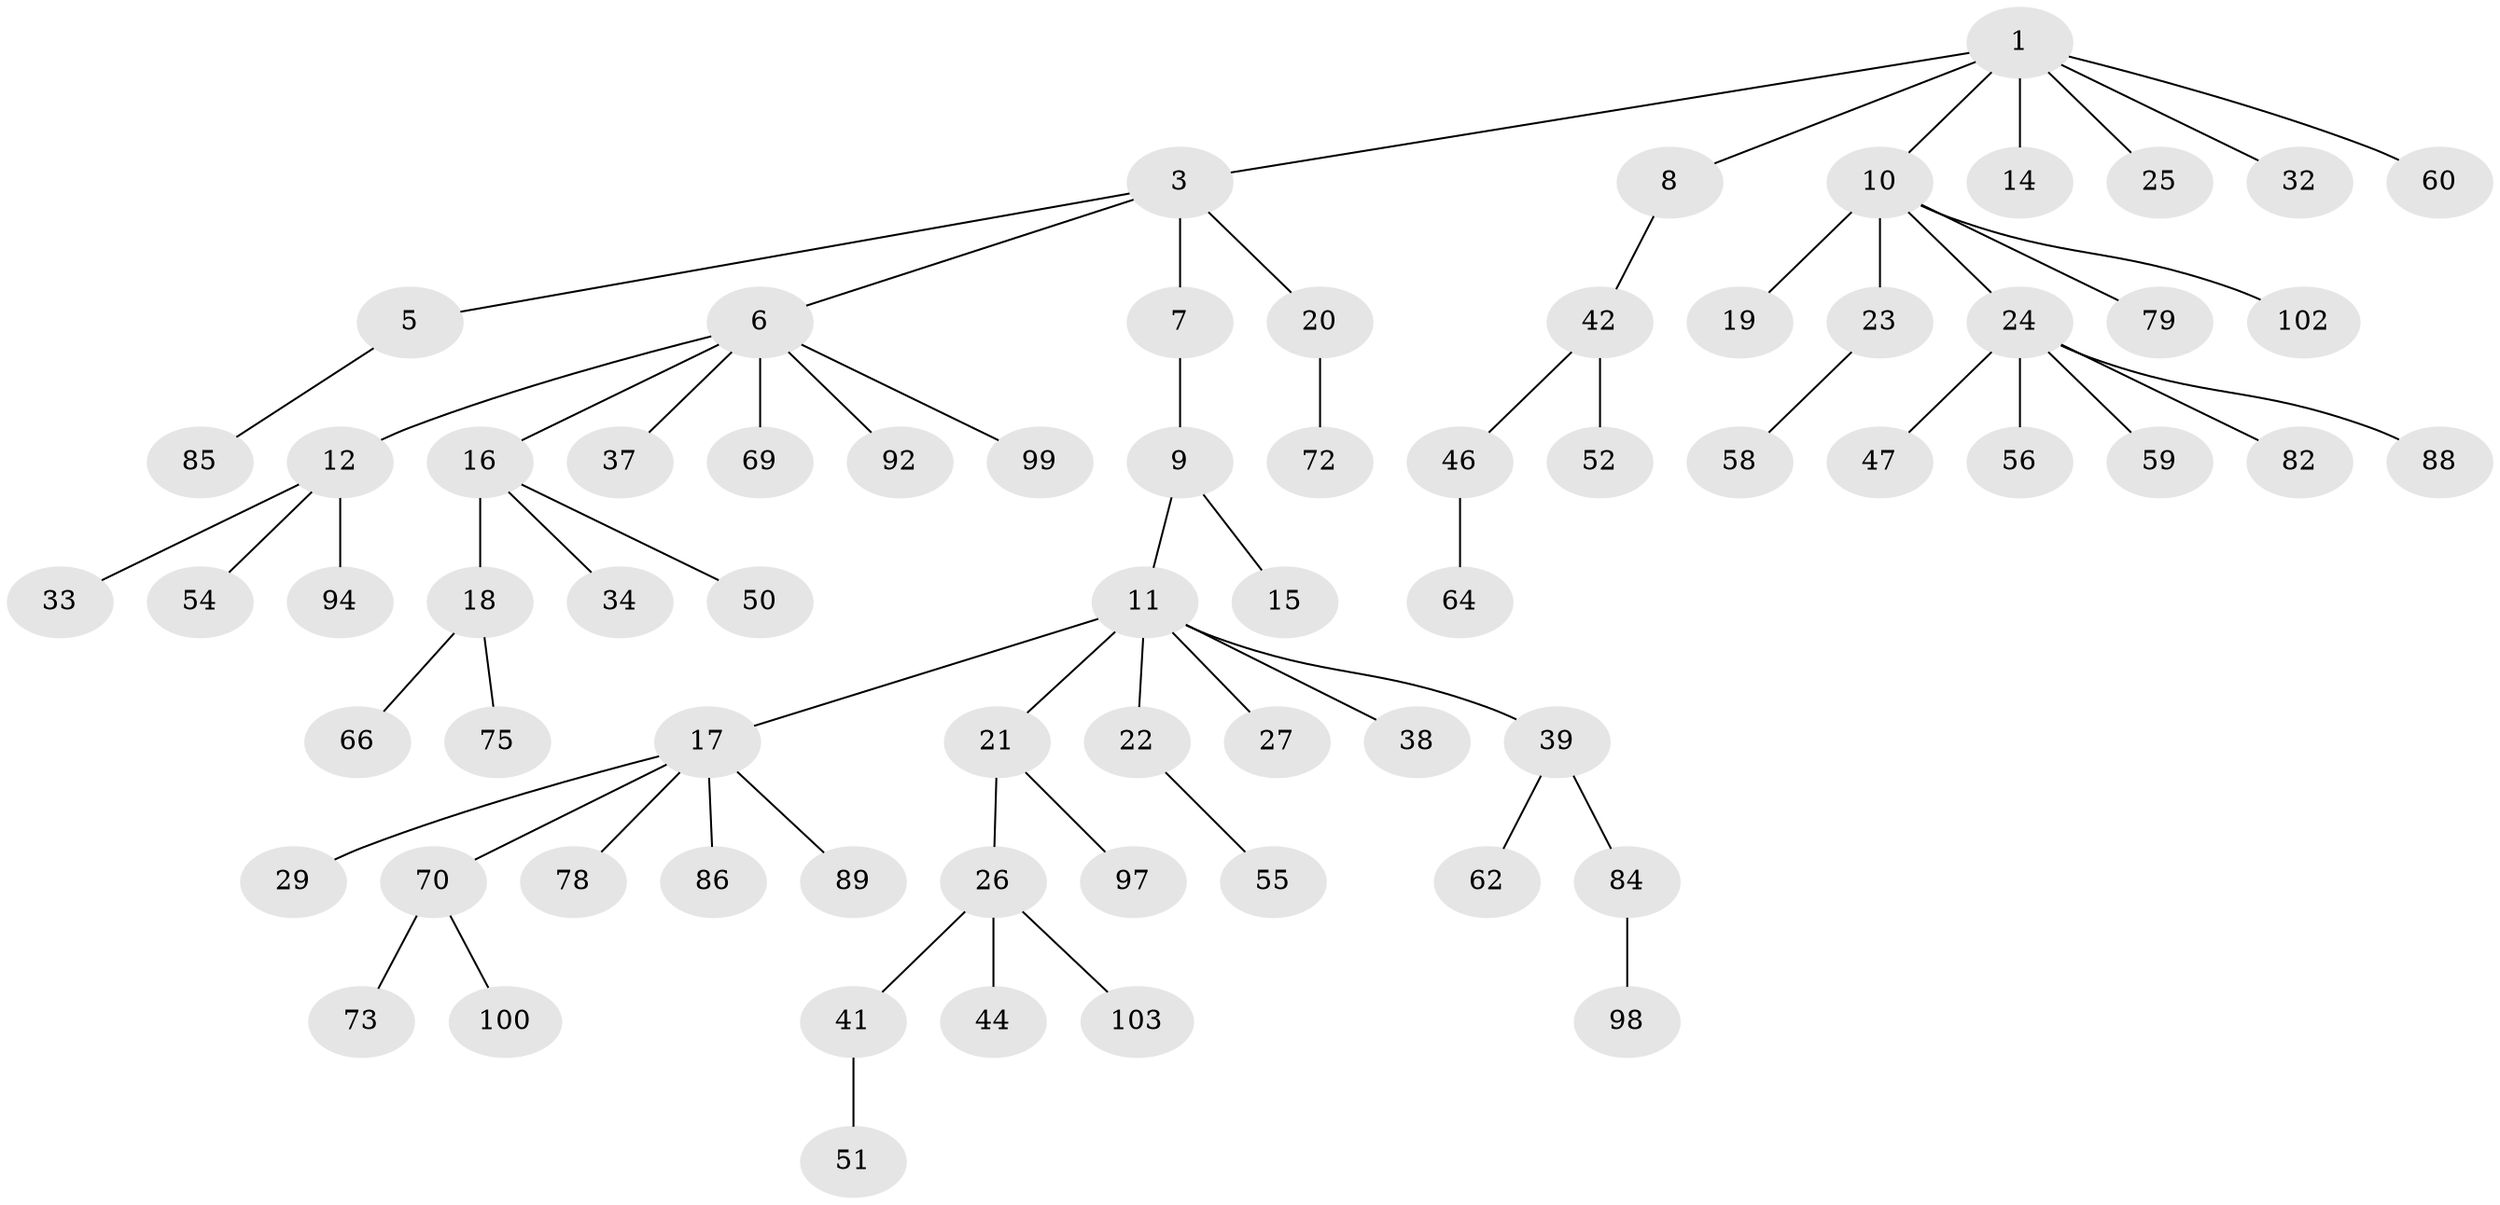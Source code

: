 // original degree distribution, {4: 0.057692307692307696, 5: 0.019230769230769232, 3: 0.10576923076923077, 2: 0.25, 8: 0.009615384615384616, 6: 0.028846153846153848, 7: 0.009615384615384616, 1: 0.5192307692307693}
// Generated by graph-tools (version 1.1) at 2025/11/02/27/25 16:11:27]
// undirected, 69 vertices, 68 edges
graph export_dot {
graph [start="1"]
  node [color=gray90,style=filled];
  1 [super="+2"];
  3 [super="+4"];
  5;
  6 [super="+65"];
  7 [super="+91"];
  8;
  9 [super="+93"];
  10 [super="+71"];
  11 [super="+13"];
  12 [super="+48"];
  14 [super="+53"];
  15 [super="+68"];
  16 [super="+31"];
  17 [super="+30"];
  18 [super="+80"];
  19 [super="+81"];
  20 [super="+49"];
  21 [super="+35"];
  22 [super="+28"];
  23 [super="+101"];
  24 [super="+83"];
  25;
  26 [super="+61"];
  27 [super="+36"];
  29;
  32 [super="+43"];
  33 [super="+40"];
  34;
  37;
  38 [super="+45"];
  39;
  41 [super="+77"];
  42;
  44;
  46 [super="+104"];
  47;
  50 [super="+90"];
  51;
  52 [super="+57"];
  54;
  55 [super="+74"];
  56 [super="+67"];
  58 [super="+63"];
  59;
  60 [super="+96"];
  62;
  64;
  66 [super="+76"];
  69;
  70 [super="+95"];
  72;
  73;
  75;
  78;
  79;
  82;
  84 [super="+87"];
  85;
  86;
  88;
  89;
  92;
  94;
  97;
  98;
  99;
  100;
  102;
  103;
  1 -- 3;
  1 -- 8;
  1 -- 10;
  1 -- 32;
  1 -- 25;
  1 -- 60;
  1 -- 14;
  3 -- 5;
  3 -- 7;
  3 -- 20;
  3 -- 6;
  5 -- 85;
  6 -- 12;
  6 -- 16;
  6 -- 37;
  6 -- 69;
  6 -- 92;
  6 -- 99;
  7 -- 9;
  8 -- 42;
  9 -- 11;
  9 -- 15;
  10 -- 19;
  10 -- 23;
  10 -- 24;
  10 -- 102;
  10 -- 79;
  11 -- 21;
  11 -- 22;
  11 -- 38;
  11 -- 39;
  11 -- 27;
  11 -- 17;
  12 -- 33;
  12 -- 94;
  12 -- 54;
  16 -- 18;
  16 -- 34;
  16 -- 50;
  17 -- 29;
  17 -- 70;
  17 -- 78;
  17 -- 89;
  17 -- 86;
  18 -- 66;
  18 -- 75;
  20 -- 72;
  21 -- 26;
  21 -- 97;
  22 -- 55;
  23 -- 58;
  24 -- 47;
  24 -- 56;
  24 -- 59;
  24 -- 82;
  24 -- 88;
  26 -- 41;
  26 -- 44;
  26 -- 103;
  39 -- 62;
  39 -- 84;
  41 -- 51;
  42 -- 46;
  42 -- 52;
  46 -- 64;
  70 -- 73;
  70 -- 100;
  84 -- 98;
}
